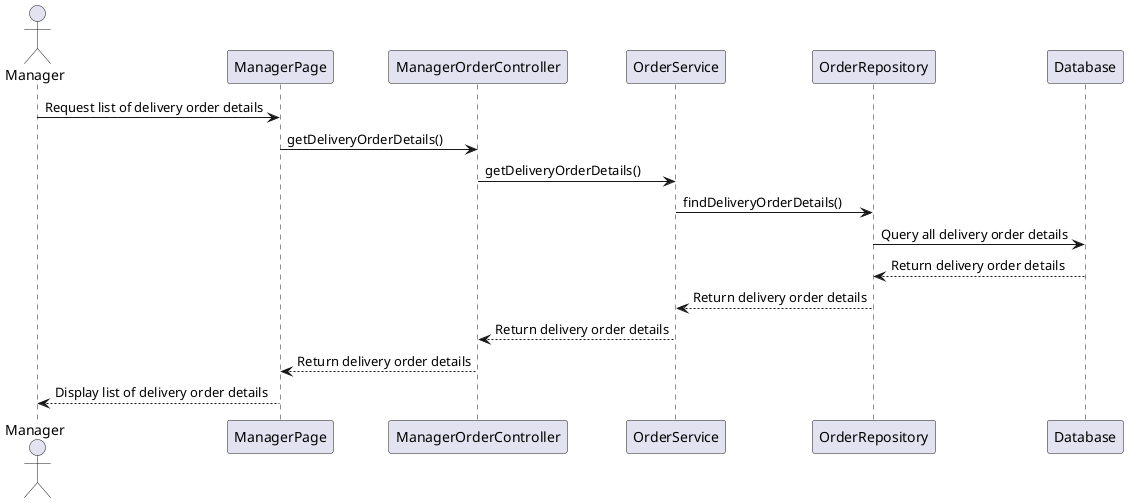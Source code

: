 @startuml
actor Manager

Manager -> ManagerPage: Request list of delivery order details
ManagerPage -> ManagerOrderController: getDeliveryOrderDetails()
ManagerOrderController -> OrderService: getDeliveryOrderDetails()
OrderService -> OrderRepository: findDeliveryOrderDetails()
OrderRepository -> Database: Query all delivery order details
Database --> OrderRepository: Return delivery order details
OrderRepository --> OrderService: Return delivery order details
OrderService --> ManagerOrderController: Return delivery order details
ManagerOrderController --> ManagerPage: Return delivery order details
ManagerPage --> Manager: Display list of delivery order details
@enduml
